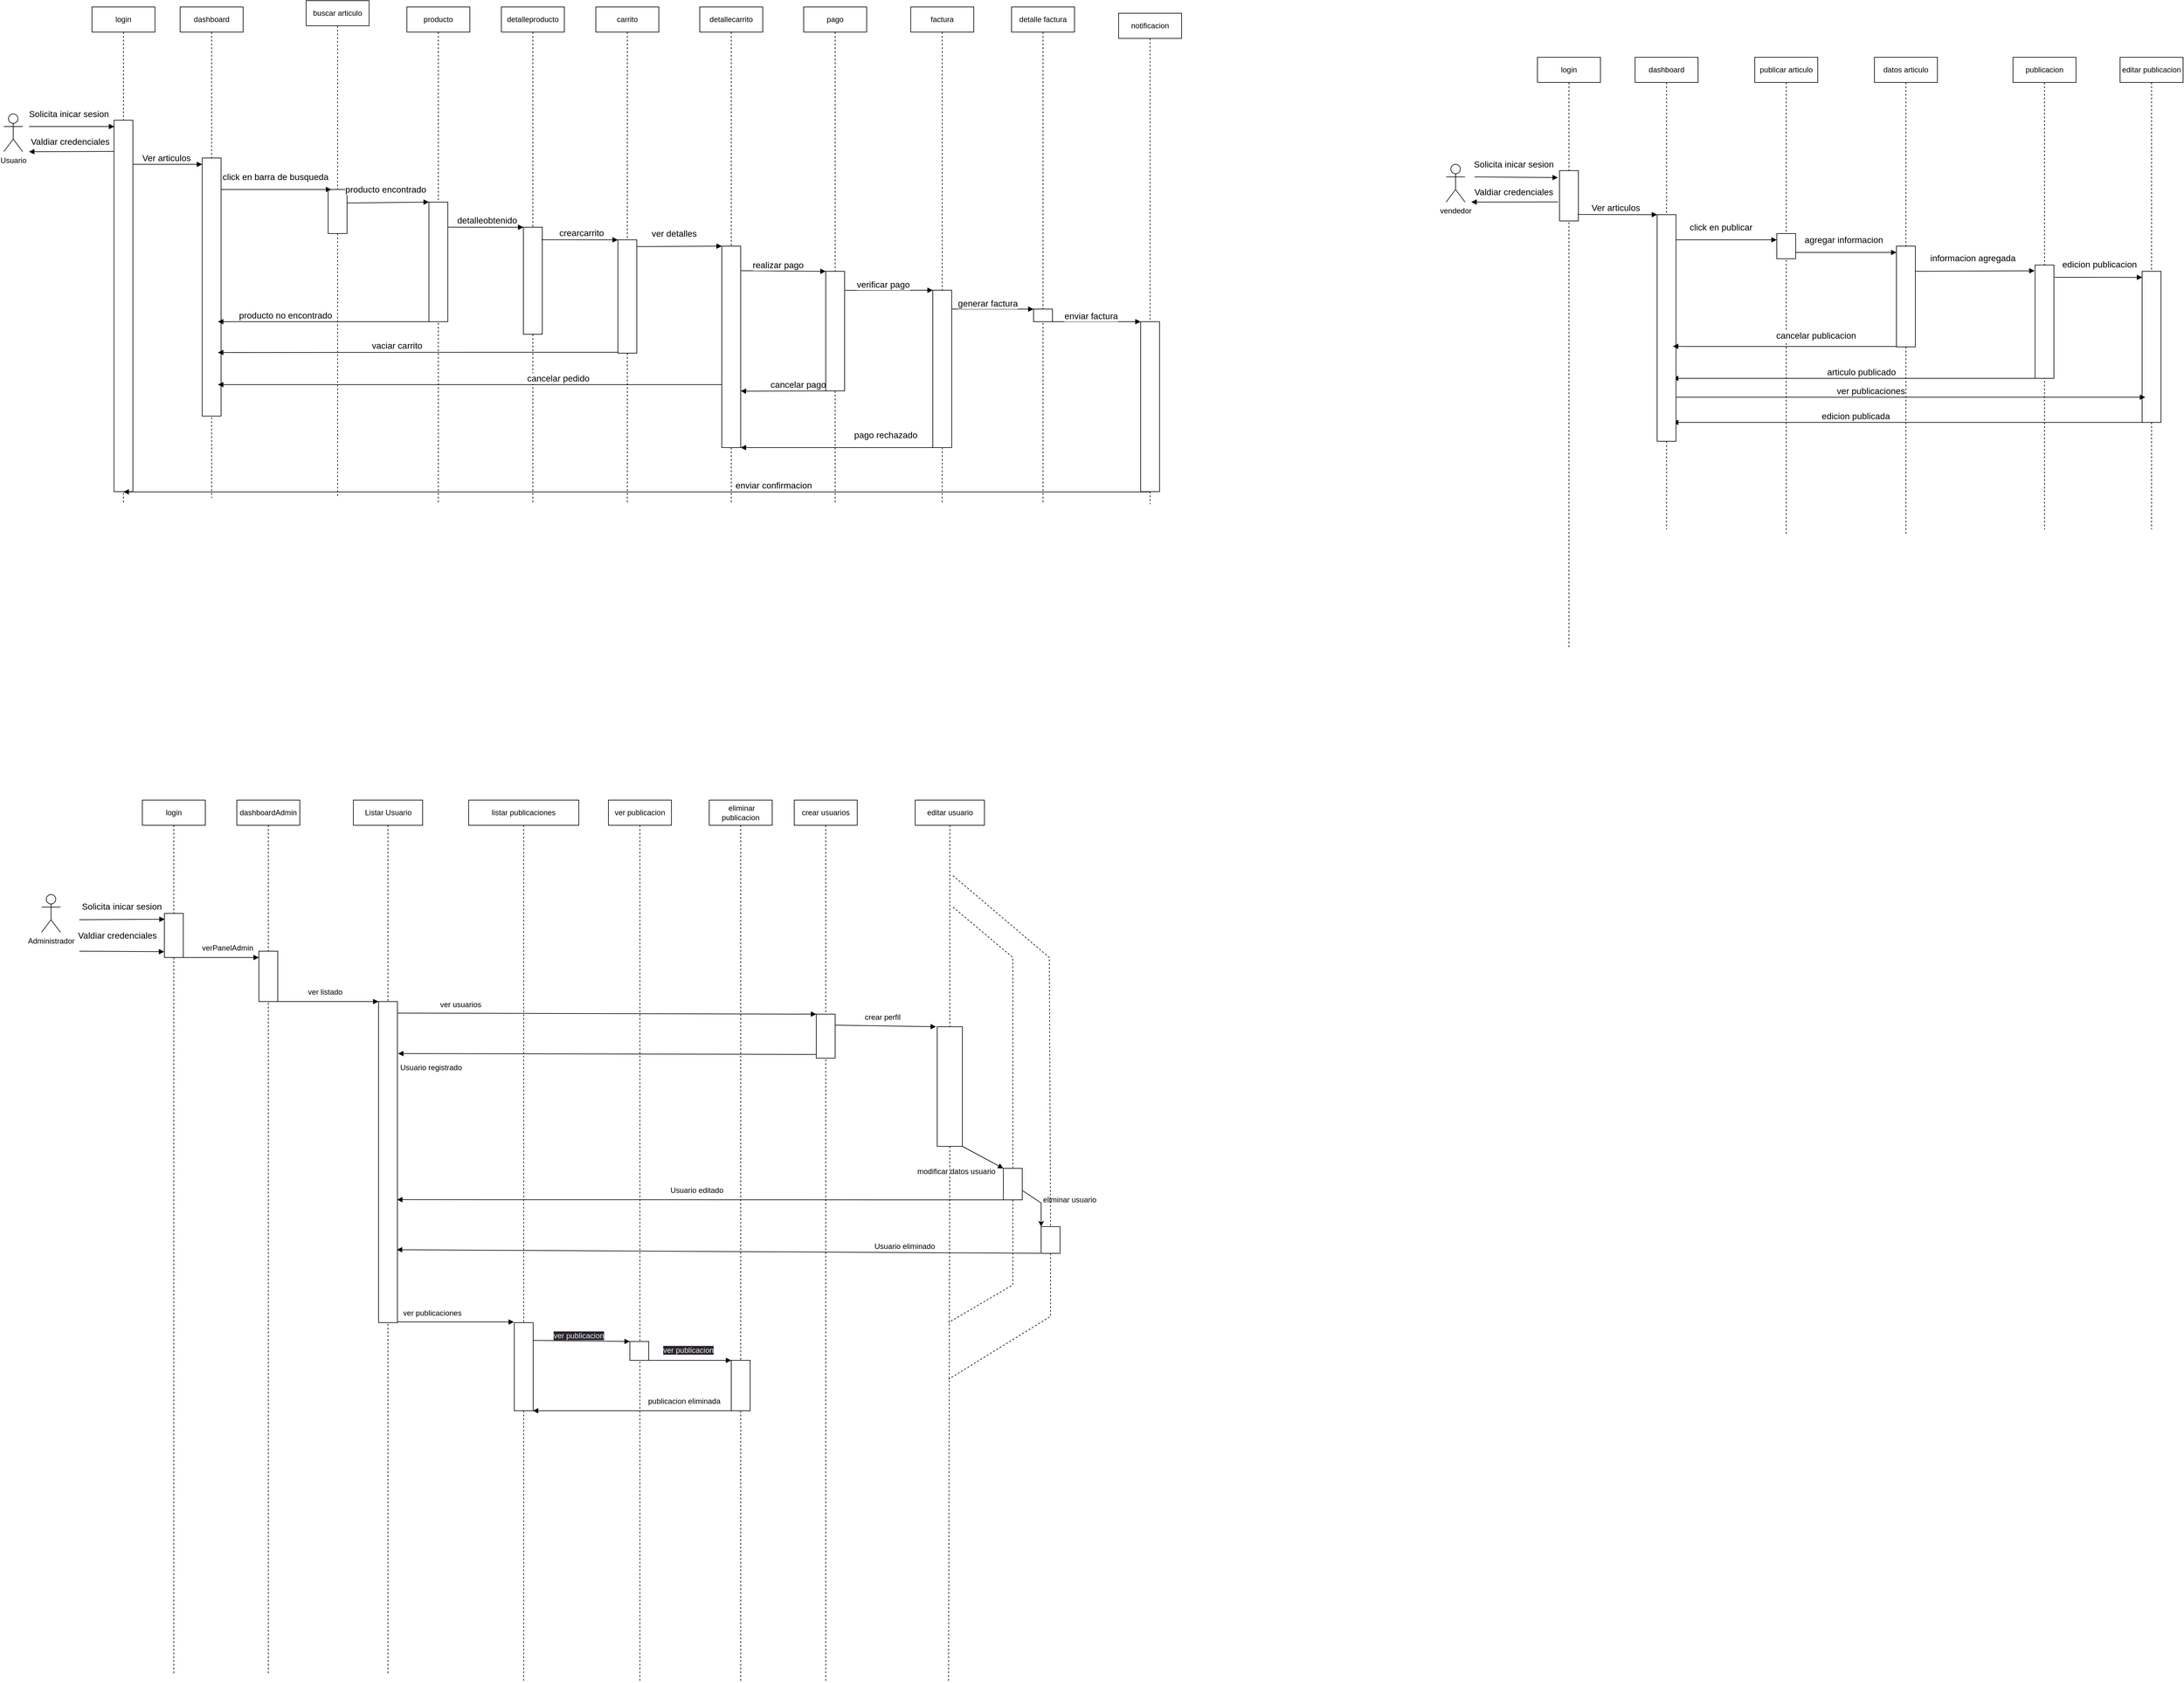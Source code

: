 <mxfile>
    <diagram id="RXED7vyYwr8_3wRy-fxr" name="Página-1">
        <mxGraphModel dx="320" dy="221" grid="1" gridSize="10" guides="1" tooltips="1" connect="1" arrows="1" fold="1" page="1" pageScale="1" pageWidth="850" pageHeight="1100" math="0" shadow="0">
            <root>
                <mxCell id="0"/>
                <mxCell id="1" parent="0"/>
                <mxCell id="2" value="Usuario" style="shape=umlActor;verticalLabelPosition=bottom;verticalAlign=top;html=1;" parent="1" vertex="1">
                    <mxGeometry x="120" y="300" width="30" height="60" as="geometry"/>
                </mxCell>
                <mxCell id="4" value="&lt;br&gt;" style="html=1;verticalAlign=top;endArrow=block;horizontal=0;entryX=0.013;entryY=0.017;entryDx=0;entryDy=0;entryPerimeter=0;" parent="1" edge="1" target="3">
                    <mxGeometry width="80" relative="1" as="geometry">
                        <mxPoint x="160" y="320" as="sourcePoint"/>
                        <mxPoint x="290" y="320" as="targetPoint"/>
                    </mxGeometry>
                </mxCell>
                <mxCell id="5" value="Solicita inicar sesion&lt;br&gt;" style="edgeLabel;html=1;align=center;verticalAlign=bottom;resizable=0;points=[];horizontal=1;fontSize=14;" parent="4" vertex="1" connectable="0">
                    <mxGeometry x="-0.185" y="4" relative="1" as="geometry">
                        <mxPoint x="8" y="-6" as="offset"/>
                    </mxGeometry>
                </mxCell>
                <mxCell id="17" value="login" style="shape=umlLifeline;perimeter=lifelinePerimeter;whiteSpace=wrap;html=1;container=1;collapsible=0;recursiveResize=0;outlineConnect=0;" parent="1" vertex="1">
                    <mxGeometry x="260" y="130" width="100" height="790" as="geometry"/>
                </mxCell>
                <mxCell id="3" value="" style="rounded=0;whiteSpace=wrap;html=1;" parent="17" vertex="1">
                    <mxGeometry x="35" y="180" width="30" height="590" as="geometry"/>
                </mxCell>
                <mxCell id="18" value="&lt;br&gt;" style="html=1;verticalAlign=top;endArrow=block;horizontal=0;exitX=-0.017;exitY=0.084;exitDx=0;exitDy=0;exitPerimeter=0;" parent="1" edge="1" source="3">
                    <mxGeometry width="80" relative="1" as="geometry">
                        <mxPoint x="280" y="360" as="sourcePoint"/>
                        <mxPoint x="160" y="360" as="targetPoint"/>
                    </mxGeometry>
                </mxCell>
                <mxCell id="19" value="Valdiar credenciales" style="edgeLabel;html=1;align=center;verticalAlign=bottom;resizable=0;points=[];horizontal=1;fontSize=14;" parent="18" vertex="1" connectable="0">
                    <mxGeometry x="-0.185" y="4" relative="1" as="geometry">
                        <mxPoint x="-15" y="-9" as="offset"/>
                    </mxGeometry>
                </mxCell>
                <mxCell id="20" value="dashboard" style="shape=umlLifeline;perimeter=lifelinePerimeter;whiteSpace=wrap;html=1;container=1;collapsible=0;recursiveResize=0;outlineConnect=0;" parent="1" vertex="1">
                    <mxGeometry x="400" y="130" width="100" height="780" as="geometry"/>
                </mxCell>
                <mxCell id="21" value="" style="rounded=0;whiteSpace=wrap;html=1;" parent="20" vertex="1">
                    <mxGeometry x="35" y="240" width="30" height="410" as="geometry"/>
                </mxCell>
                <mxCell id="22" value="&lt;br&gt;" style="html=1;verticalAlign=top;endArrow=block;horizontal=0;" parent="20" edge="1">
                    <mxGeometry width="80" relative="1" as="geometry">
                        <mxPoint x="-75" y="250" as="sourcePoint"/>
                        <mxPoint x="35" y="250" as="targetPoint"/>
                    </mxGeometry>
                </mxCell>
                <mxCell id="23" value="Ver articulos" style="edgeLabel;html=1;align=center;verticalAlign=bottom;resizable=0;points=[];horizontal=1;fontSize=14;" parent="22" vertex="1" connectable="0">
                    <mxGeometry x="-0.185" y="4" relative="1" as="geometry">
                        <mxPoint x="8" y="4" as="offset"/>
                    </mxGeometry>
                </mxCell>
                <mxCell id="24" value="buscar articulo" style="shape=umlLifeline;perimeter=lifelinePerimeter;whiteSpace=wrap;html=1;container=1;collapsible=0;recursiveResize=0;outlineConnect=0;" parent="1" vertex="1">
                    <mxGeometry x="600" y="120" width="100" height="790" as="geometry"/>
                </mxCell>
                <mxCell id="25" value="" style="rounded=0;whiteSpace=wrap;html=1;" parent="24" vertex="1">
                    <mxGeometry x="35" y="300" width="30" height="70" as="geometry"/>
                </mxCell>
                <mxCell id="32" value="&lt;br&gt;" style="html=1;verticalAlign=top;endArrow=block;horizontal=0;" parent="24" edge="1">
                    <mxGeometry x="-0.207" y="20" width="80" relative="1" as="geometry">
                        <mxPoint x="195" y="510" as="sourcePoint"/>
                        <mxPoint x="-140" y="510" as="targetPoint"/>
                        <Array as="points">
                            <mxPoint x="65" y="510"/>
                        </Array>
                        <mxPoint as="offset"/>
                    </mxGeometry>
                </mxCell>
                <mxCell id="33" value="producto no encontrado" style="edgeLabel;html=1;align=center;verticalAlign=bottom;resizable=0;points=[];horizontal=1;fontSize=14;" parent="32" vertex="1" connectable="0">
                    <mxGeometry x="-0.185" y="4" relative="1" as="geometry">
                        <mxPoint x="-92" y="-4" as="offset"/>
                    </mxGeometry>
                </mxCell>
                <mxCell id="26" value="&lt;br&gt;" style="html=1;verticalAlign=top;endArrow=block;horizontal=0;" parent="1" edge="1">
                    <mxGeometry width="80" relative="1" as="geometry">
                        <mxPoint x="465" y="420" as="sourcePoint"/>
                        <mxPoint x="640" y="420" as="targetPoint"/>
                    </mxGeometry>
                </mxCell>
                <mxCell id="27" value="click en barra de busqueda" style="edgeLabel;html=1;align=center;verticalAlign=bottom;resizable=0;points=[];horizontal=1;fontSize=14;" parent="26" vertex="1" connectable="0">
                    <mxGeometry x="-0.185" y="4" relative="1" as="geometry">
                        <mxPoint x="14" y="-6" as="offset"/>
                    </mxGeometry>
                </mxCell>
                <mxCell id="28" value="producto" style="shape=umlLifeline;perimeter=lifelinePerimeter;whiteSpace=wrap;html=1;container=1;collapsible=0;recursiveResize=0;outlineConnect=0;" parent="1" vertex="1">
                    <mxGeometry x="760" y="130" width="100" height="790" as="geometry"/>
                </mxCell>
                <mxCell id="29" value="" style="rounded=0;whiteSpace=wrap;html=1;" parent="28" vertex="1">
                    <mxGeometry x="35" y="310" width="30" height="190" as="geometry"/>
                </mxCell>
                <mxCell id="30" value="&lt;br&gt;" style="html=1;verticalAlign=top;endArrow=block;horizontal=0;exitX=1.006;exitY=0.308;exitDx=0;exitDy=0;exitPerimeter=0;" parent="1" edge="1" source="25">
                    <mxGeometry width="80" relative="1" as="geometry">
                        <mxPoint x="670" y="440" as="sourcePoint"/>
                        <mxPoint x="795.0" y="440" as="targetPoint"/>
                    </mxGeometry>
                </mxCell>
                <mxCell id="31" value="producto encontrado" style="edgeLabel;html=1;align=center;verticalAlign=bottom;resizable=0;points=[];horizontal=1;fontSize=14;" parent="30" vertex="1" connectable="0">
                    <mxGeometry x="-0.185" y="4" relative="1" as="geometry">
                        <mxPoint x="8" y="-6" as="offset"/>
                    </mxGeometry>
                </mxCell>
                <mxCell id="35" value="detalleproducto" style="shape=umlLifeline;perimeter=lifelinePerimeter;whiteSpace=wrap;html=1;container=1;collapsible=0;recursiveResize=0;outlineConnect=0;" parent="1" vertex="1">
                    <mxGeometry x="910" y="130" width="100" height="790" as="geometry"/>
                </mxCell>
                <mxCell id="36" value="" style="rounded=0;whiteSpace=wrap;html=1;" parent="35" vertex="1">
                    <mxGeometry x="35" y="350" width="30" height="170" as="geometry"/>
                </mxCell>
                <mxCell id="74" value="&lt;br&gt;" style="html=1;verticalAlign=top;endArrow=block;horizontal=0;" parent="35" edge="1">
                    <mxGeometry x="-0.207" y="20" width="80" relative="1" as="geometry">
                        <mxPoint x="185" y="548.57" as="sourcePoint"/>
                        <mxPoint x="-450" y="549" as="targetPoint"/>
                        <Array as="points">
                            <mxPoint x="55" y="548.57"/>
                        </Array>
                        <mxPoint as="offset"/>
                    </mxGeometry>
                </mxCell>
                <mxCell id="75" value="vaciar carrito" style="edgeLabel;html=1;align=center;verticalAlign=bottom;resizable=0;points=[];horizontal=1;fontSize=14;" parent="74" vertex="1" connectable="0">
                    <mxGeometry x="-0.185" y="4" relative="1" as="geometry">
                        <mxPoint x="-92" y="-4" as="offset"/>
                    </mxGeometry>
                </mxCell>
                <mxCell id="37" value="&lt;br&gt;" style="html=1;verticalAlign=top;endArrow=block;horizontal=0;exitX=0.997;exitY=0.21;exitDx=0;exitDy=0;exitPerimeter=0;" parent="1" edge="1" source="29">
                    <mxGeometry width="80" relative="1" as="geometry">
                        <mxPoint x="830" y="480" as="sourcePoint"/>
                        <mxPoint x="945.0" y="480" as="targetPoint"/>
                    </mxGeometry>
                </mxCell>
                <mxCell id="38" value="detalleobtenido" style="edgeLabel;html=1;align=center;verticalAlign=bottom;resizable=0;points=[];horizontal=1;fontSize=14;" parent="37" vertex="1" connectable="0">
                    <mxGeometry x="-0.185" y="4" relative="1" as="geometry">
                        <mxPoint x="13" y="4" as="offset"/>
                    </mxGeometry>
                </mxCell>
                <mxCell id="39" value="carrito" style="shape=umlLifeline;perimeter=lifelinePerimeter;whiteSpace=wrap;html=1;container=1;collapsible=0;recursiveResize=0;outlineConnect=0;" parent="1" vertex="1">
                    <mxGeometry x="1060" y="130" width="100" height="790" as="geometry"/>
                </mxCell>
                <mxCell id="40" value="" style="rounded=0;whiteSpace=wrap;html=1;" parent="39" vertex="1">
                    <mxGeometry x="35" y="370" width="30" height="180" as="geometry"/>
                </mxCell>
                <mxCell id="41" value="&lt;br&gt;" style="html=1;verticalAlign=top;endArrow=block;horizontal=0;exitX=0.966;exitY=0.117;exitDx=0;exitDy=0;exitPerimeter=0;" parent="1" edge="1" source="36">
                    <mxGeometry width="80" relative="1" as="geometry">
                        <mxPoint x="980" y="500" as="sourcePoint"/>
                        <mxPoint x="1095.0" y="500" as="targetPoint"/>
                    </mxGeometry>
                </mxCell>
                <mxCell id="42" value="crearcarrito" style="edgeLabel;html=1;align=center;verticalAlign=bottom;resizable=0;points=[];horizontal=1;fontSize=14;" parent="41" vertex="1" connectable="0">
                    <mxGeometry x="-0.185" y="4" relative="1" as="geometry">
                        <mxPoint x="13" y="4" as="offset"/>
                    </mxGeometry>
                </mxCell>
                <mxCell id="43" value="detallecarrito" style="shape=umlLifeline;perimeter=lifelinePerimeter;whiteSpace=wrap;html=1;container=1;collapsible=0;recursiveResize=0;outlineConnect=0;" parent="1" vertex="1">
                    <mxGeometry x="1225" y="130" width="100" height="790" as="geometry"/>
                </mxCell>
                <mxCell id="44" value="" style="rounded=0;whiteSpace=wrap;html=1;" parent="43" vertex="1">
                    <mxGeometry x="35" y="380" width="30" height="320" as="geometry"/>
                </mxCell>
                <mxCell id="76" value="&lt;br&gt;" style="html=1;verticalAlign=top;endArrow=block;horizontal=0;exitX=-0.163;exitY=0.957;exitDx=0;exitDy=0;exitPerimeter=0;" parent="43" edge="1">
                    <mxGeometry x="-0.207" y="20" width="80" relative="1" as="geometry">
                        <mxPoint x="210.79" y="610" as="sourcePoint"/>
                        <mxPoint x="65" y="610" as="targetPoint"/>
                        <Array as="points">
                            <mxPoint x="101.72" y="610.32"/>
                            <mxPoint x="71.72" y="610.32"/>
                        </Array>
                        <mxPoint as="offset"/>
                    </mxGeometry>
                </mxCell>
                <mxCell id="77" value="cancelar pago" style="edgeLabel;html=1;align=center;verticalAlign=bottom;resizable=0;points=[];horizontal=1;fontSize=14;" parent="76" vertex="1" connectable="0">
                    <mxGeometry x="-0.185" y="4" relative="1" as="geometry">
                        <mxPoint x="4" y="-4" as="offset"/>
                    </mxGeometry>
                </mxCell>
                <mxCell id="45" value="&lt;br&gt;" style="html=1;verticalAlign=top;endArrow=block;horizontal=0;exitX=1.005;exitY=0.06;exitDx=0;exitDy=0;exitPerimeter=0;entryX=0;entryY=0;entryDx=0;entryDy=0;" parent="1" edge="1" target="44" source="40">
                    <mxGeometry width="80" relative="1" as="geometry">
                        <mxPoint x="1130" y="510" as="sourcePoint"/>
                        <mxPoint x="1250" y="510" as="targetPoint"/>
                    </mxGeometry>
                </mxCell>
                <mxCell id="46" value="ver detalles" style="edgeLabel;html=1;align=center;verticalAlign=bottom;resizable=0;points=[];horizontal=1;fontSize=14;" parent="45" vertex="1" connectable="0">
                    <mxGeometry x="-0.185" y="4" relative="1" as="geometry">
                        <mxPoint x="4" y="-6" as="offset"/>
                    </mxGeometry>
                </mxCell>
                <mxCell id="48" value="&lt;br&gt;" style="html=1;verticalAlign=top;endArrow=block;horizontal=0;" parent="1" edge="1">
                    <mxGeometry x="-0.207" y="20" width="80" relative="1" as="geometry">
                        <mxPoint x="1260" y="730" as="sourcePoint"/>
                        <mxPoint x="460" y="730" as="targetPoint"/>
                        <Array as="points">
                            <mxPoint x="1146.04" y="730"/>
                            <mxPoint x="1116.04" y="730"/>
                        </Array>
                        <mxPoint as="offset"/>
                    </mxGeometry>
                </mxCell>
                <mxCell id="49" value="cancelar pedido" style="edgeLabel;html=1;align=center;verticalAlign=bottom;resizable=0;points=[];horizontal=1;fontSize=14;" parent="48" vertex="1" connectable="0">
                    <mxGeometry x="-0.185" y="4" relative="1" as="geometry">
                        <mxPoint x="66" y="-4" as="offset"/>
                    </mxGeometry>
                </mxCell>
                <mxCell id="50" value="pago" style="shape=umlLifeline;perimeter=lifelinePerimeter;whiteSpace=wrap;html=1;container=1;collapsible=0;recursiveResize=0;outlineConnect=0;" parent="1" vertex="1">
                    <mxGeometry x="1390" y="130" width="100" height="790" as="geometry"/>
                </mxCell>
                <mxCell id="51" value="" style="rounded=0;whiteSpace=wrap;html=1;" parent="50" vertex="1">
                    <mxGeometry x="35" y="420" width="30" height="190" as="geometry"/>
                </mxCell>
                <mxCell id="52" value="&lt;br&gt;" style="html=1;verticalAlign=top;endArrow=block;horizontal=0;entryX=0;entryY=0;entryDx=0;entryDy=0;" parent="1" edge="1" target="51">
                    <mxGeometry width="80" relative="1" as="geometry">
                        <mxPoint x="1290.0" y="549" as="sourcePoint"/>
                        <mxPoint x="1420" y="549" as="targetPoint"/>
                    </mxGeometry>
                </mxCell>
                <mxCell id="53" value="realizar pago" style="edgeLabel;html=1;align=center;verticalAlign=bottom;resizable=0;points=[];horizontal=1;fontSize=14;" parent="52" vertex="1" connectable="0">
                    <mxGeometry x="-0.185" y="4" relative="1" as="geometry">
                        <mxPoint x="4" y="5" as="offset"/>
                    </mxGeometry>
                </mxCell>
                <mxCell id="54" value="factura" style="shape=umlLifeline;perimeter=lifelinePerimeter;whiteSpace=wrap;html=1;container=1;collapsible=0;recursiveResize=0;outlineConnect=0;" parent="1" vertex="1">
                    <mxGeometry x="1560" y="130" width="100" height="790" as="geometry"/>
                </mxCell>
                <mxCell id="55" value="" style="rounded=0;whiteSpace=wrap;html=1;" parent="54" vertex="1">
                    <mxGeometry x="35" y="450" width="30" height="250" as="geometry"/>
                </mxCell>
                <mxCell id="56" value="" style="html=1;verticalAlign=top;endArrow=block;horizontal=0;exitX=1.006;exitY=0.159;exitDx=0;exitDy=0;exitPerimeter=0;entryX=0;entryY=0;entryDx=0;entryDy=0;" parent="1" edge="1" target="55" source="51">
                    <mxGeometry width="80" relative="1" as="geometry">
                        <mxPoint x="1460" y="580" as="sourcePoint"/>
                        <mxPoint x="1590" y="580" as="targetPoint"/>
                    </mxGeometry>
                </mxCell>
                <mxCell id="57" value="verificar pago" style="edgeLabel;html=1;align=center;verticalAlign=bottom;resizable=0;points=[];horizontal=1;fontSize=14;" parent="56" vertex="1" connectable="0">
                    <mxGeometry x="-0.185" y="4" relative="1" as="geometry">
                        <mxPoint x="4" y="5" as="offset"/>
                    </mxGeometry>
                </mxCell>
                <mxCell id="58" value="&lt;br&gt;" style="html=1;verticalAlign=top;endArrow=block;horizontal=0;exitX=0;exitY=1;exitDx=0;exitDy=0;" parent="1" source="55" edge="1">
                    <mxGeometry x="-0.111" width="80" relative="1" as="geometry">
                        <mxPoint x="1590" y="830" as="sourcePoint"/>
                        <mxPoint x="1290" y="830" as="targetPoint"/>
                        <Array as="points">
                            <mxPoint x="1550" y="830"/>
                        </Array>
                        <mxPoint as="offset"/>
                    </mxGeometry>
                </mxCell>
                <mxCell id="59" value="pago rechazado" style="edgeLabel;html=1;align=center;verticalAlign=bottom;resizable=0;points=[];horizontal=1;fontSize=14;" parent="58" vertex="1" connectable="0">
                    <mxGeometry x="-0.185" y="4" relative="1" as="geometry">
                        <mxPoint x="49" y="-14" as="offset"/>
                    </mxGeometry>
                </mxCell>
                <mxCell id="60" value="detalle factura" style="shape=umlLifeline;perimeter=lifelinePerimeter;whiteSpace=wrap;html=1;container=1;collapsible=0;recursiveResize=0;outlineConnect=0;" parent="1" vertex="1">
                    <mxGeometry x="1720" y="130" width="100" height="790" as="geometry"/>
                </mxCell>
                <mxCell id="61" value="" style="rounded=0;whiteSpace=wrap;html=1;" parent="60" vertex="1">
                    <mxGeometry x="35" y="480" width="30" height="20" as="geometry"/>
                </mxCell>
                <mxCell id="62" value="&lt;br&gt;" style="html=1;verticalAlign=top;endArrow=block;horizontal=0;" parent="1" edge="1">
                    <mxGeometry width="80" relative="1" as="geometry">
                        <mxPoint x="1625" y="610" as="sourcePoint"/>
                        <mxPoint x="1755" y="610" as="targetPoint"/>
                    </mxGeometry>
                </mxCell>
                <mxCell id="63" value="generar factura" style="edgeLabel;html=1;align=center;verticalAlign=bottom;resizable=0;points=[];horizontal=1;fontSize=14;" parent="62" vertex="1" connectable="0">
                    <mxGeometry x="-0.185" y="4" relative="1" as="geometry">
                        <mxPoint x="4" y="5" as="offset"/>
                    </mxGeometry>
                </mxCell>
                <mxCell id="68" value="notificacion" style="shape=umlLifeline;perimeter=lifelinePerimeter;whiteSpace=wrap;html=1;container=1;collapsible=0;recursiveResize=0;outlineConnect=0;" parent="1" vertex="1">
                    <mxGeometry x="1890" y="140" width="100" height="780" as="geometry"/>
                </mxCell>
                <mxCell id="69" value="" style="rounded=0;whiteSpace=wrap;html=1;" parent="68" vertex="1">
                    <mxGeometry x="35" y="490" width="30" height="270" as="geometry"/>
                </mxCell>
                <mxCell id="70" value="&lt;br&gt;" style="html=1;verticalAlign=top;endArrow=block;horizontal=0;exitX=1;exitY=1;exitDx=0;exitDy=0;entryX=0;entryY=0;entryDx=0;entryDy=0;" parent="1" edge="1" target="69" source="61">
                    <mxGeometry width="80" relative="1" as="geometry">
                        <mxPoint x="1790" y="630" as="sourcePoint"/>
                        <mxPoint x="1920" y="630" as="targetPoint"/>
                    </mxGeometry>
                </mxCell>
                <mxCell id="71" value="enviar factura" style="edgeLabel;html=1;align=center;verticalAlign=bottom;resizable=0;points=[];horizontal=1;fontSize=14;" parent="70" vertex="1" connectable="0">
                    <mxGeometry x="-0.185" y="4" relative="1" as="geometry">
                        <mxPoint x="4" y="5" as="offset"/>
                    </mxGeometry>
                </mxCell>
                <mxCell id="72" value="&lt;br&gt;" style="html=1;verticalAlign=top;endArrow=block;horizontal=0;" parent="1" source="68" target="17" edge="1">
                    <mxGeometry x="-0.207" y="20" width="80" relative="1" as="geometry">
                        <mxPoint x="1907.11" y="900.0" as="sourcePoint"/>
                        <mxPoint x="1100.0" y="900.32" as="targetPoint"/>
                        <Array as="points">
                            <mxPoint x="1798.04" y="900.32"/>
                            <mxPoint x="1768.04" y="900.32"/>
                        </Array>
                        <mxPoint as="offset"/>
                    </mxGeometry>
                </mxCell>
                <mxCell id="73" value="enviar confirmacion" style="edgeLabel;html=1;align=center;verticalAlign=bottom;resizable=0;points=[];horizontal=1;fontSize=14;" parent="72" vertex="1" connectable="0">
                    <mxGeometry x="-0.185" y="4" relative="1" as="geometry">
                        <mxPoint x="66" y="-4" as="offset"/>
                    </mxGeometry>
                </mxCell>
                <mxCell id="165" value="&lt;br&gt;" style="html=1;verticalAlign=top;endArrow=block;horizontal=0;entryX=-0.083;entryY=0.139;entryDx=0;entryDy=0;entryPerimeter=0;" parent="1" target="168" edge="1">
                    <mxGeometry width="80" relative="1" as="geometry">
                        <mxPoint x="2455" y="400.0" as="sourcePoint"/>
                        <mxPoint x="2585" y="400.0" as="targetPoint"/>
                    </mxGeometry>
                </mxCell>
                <mxCell id="166" value="Solicita inicar sesion&lt;br&gt;" style="edgeLabel;html=1;align=center;verticalAlign=bottom;resizable=0;points=[];horizontal=1;fontSize=14;" parent="165" vertex="1" connectable="0">
                    <mxGeometry x="-0.185" y="4" relative="1" as="geometry">
                        <mxPoint x="8" y="-6" as="offset"/>
                    </mxGeometry>
                </mxCell>
                <mxCell id="167" value="login" style="shape=umlLifeline;perimeter=lifelinePerimeter;whiteSpace=wrap;html=1;container=1;collapsible=0;recursiveResize=0;outlineConnect=0;" parent="1" vertex="1">
                    <mxGeometry x="2555" y="210" width="100" height="940" as="geometry"/>
                </mxCell>
                <mxCell id="168" value="" style="rounded=0;whiteSpace=wrap;html=1;" parent="167" vertex="1">
                    <mxGeometry x="35" y="180" width="30" height="80" as="geometry"/>
                </mxCell>
                <mxCell id="169" value="&lt;br&gt;" style="html=1;verticalAlign=top;endArrow=block;horizontal=0;exitX=-0.072;exitY=0.622;exitDx=0;exitDy=0;exitPerimeter=0;" parent="1" source="168" edge="1">
                    <mxGeometry width="80" relative="1" as="geometry">
                        <mxPoint x="2575" y="440.0" as="sourcePoint"/>
                        <mxPoint x="2450" y="440" as="targetPoint"/>
                    </mxGeometry>
                </mxCell>
                <mxCell id="170" value="Valdiar credenciales" style="edgeLabel;html=1;align=center;verticalAlign=bottom;resizable=0;points=[];horizontal=1;fontSize=14;" parent="169" vertex="1" connectable="0">
                    <mxGeometry x="-0.185" y="4" relative="1" as="geometry">
                        <mxPoint x="-15" y="-9" as="offset"/>
                    </mxGeometry>
                </mxCell>
                <mxCell id="171" value="dashboard" style="shape=umlLifeline;perimeter=lifelinePerimeter;whiteSpace=wrap;html=1;container=0;collapsible=0;recursiveResize=0;outlineConnect=0;" parent="1" vertex="1">
                    <mxGeometry x="2710" y="210" width="100" height="750" as="geometry"/>
                </mxCell>
                <mxCell id="179" value="&lt;br&gt;" style="html=1;verticalAlign=top;endArrow=block;horizontal=0;" parent="1" edge="1">
                    <mxGeometry width="80" relative="1" as="geometry">
                        <mxPoint x="2760" y="500.0" as="sourcePoint"/>
                        <mxPoint x="2935" y="500.0" as="targetPoint"/>
                    </mxGeometry>
                </mxCell>
                <mxCell id="180" value="click en publicar" style="edgeLabel;html=1;align=center;verticalAlign=bottom;resizable=0;points=[];horizontal=1;fontSize=14;" parent="179" vertex="1" connectable="0">
                    <mxGeometry x="-0.185" y="4" relative="1" as="geometry">
                        <mxPoint x="14" y="-6" as="offset"/>
                    </mxGeometry>
                </mxCell>
                <mxCell id="222" value="vendedor" style="shape=umlActor;verticalLabelPosition=bottom;verticalAlign=top;html=1;" parent="1" vertex="1">
                    <mxGeometry x="2410" y="380" width="30" height="60" as="geometry"/>
                </mxCell>
                <mxCell id="288" value="datos articulo" style="shape=umlLifeline;perimeter=lifelinePerimeter;whiteSpace=wrap;html=1;container=1;collapsible=0;recursiveResize=0;outlineConnect=0;" parent="1" vertex="1">
                    <mxGeometry x="3090" y="210" width="100" height="760" as="geometry"/>
                </mxCell>
                <mxCell id="289" value="" style="rounded=0;whiteSpace=wrap;html=1;" parent="288" vertex="1">
                    <mxGeometry x="35" y="300" width="30" height="160" as="geometry"/>
                </mxCell>
                <mxCell id="298" value="&lt;br&gt;" style="html=1;verticalAlign=top;endArrow=block;horizontal=0;" parent="288" edge="1">
                    <mxGeometry width="80" relative="1" as="geometry">
                        <mxPoint x="-5" y="510" as="sourcePoint"/>
                        <mxPoint x="-320" y="510" as="targetPoint"/>
                        <Array as="points">
                            <mxPoint x="270" y="510"/>
                            <mxPoint x="-70" y="510"/>
                        </Array>
                    </mxGeometry>
                </mxCell>
                <mxCell id="299" value="articulo publicado" style="edgeLabel;html=1;align=center;verticalAlign=bottom;resizable=0;points=[];horizontal=1;fontSize=14;" parent="298" vertex="1" connectable="0">
                    <mxGeometry x="-0.185" y="4" relative="1" as="geometry">
                        <mxPoint x="-214" y="-4" as="offset"/>
                    </mxGeometry>
                </mxCell>
                <mxCell id="290" value="&lt;br&gt;" style="html=1;verticalAlign=top;endArrow=block;horizontal=0;" parent="1" edge="1">
                    <mxGeometry width="80" relative="1" as="geometry">
                        <mxPoint x="2960" y="520" as="sourcePoint"/>
                        <mxPoint x="3125" y="520.0" as="targetPoint"/>
                    </mxGeometry>
                </mxCell>
                <mxCell id="291" value="agregar informacion" style="edgeLabel;html=1;align=center;verticalAlign=bottom;resizable=0;points=[];horizontal=1;fontSize=14;" parent="290" vertex="1" connectable="0">
                    <mxGeometry x="-0.185" y="4" relative="1" as="geometry">
                        <mxPoint x="14" y="-6" as="offset"/>
                    </mxGeometry>
                </mxCell>
                <mxCell id="292" value="publicacion" style="shape=umlLifeline;perimeter=lifelinePerimeter;whiteSpace=wrap;html=1;container=1;collapsible=0;recursiveResize=0;outlineConnect=0;" parent="1" vertex="1">
                    <mxGeometry x="3310" y="210" width="100" height="750" as="geometry"/>
                </mxCell>
                <mxCell id="293" value="" style="rounded=0;whiteSpace=wrap;html=1;" parent="292" vertex="1">
                    <mxGeometry x="35" y="330" width="30" height="180" as="geometry"/>
                </mxCell>
                <mxCell id="311" value="&lt;br&gt;" style="html=1;verticalAlign=top;endArrow=block;horizontal=0;" parent="292" edge="1">
                    <mxGeometry width="80" relative="1" as="geometry">
                        <mxPoint x="110" y="580" as="sourcePoint"/>
                        <mxPoint x="-540" y="580" as="targetPoint"/>
                        <Array as="points">
                            <mxPoint x="210" y="580"/>
                            <mxPoint x="45" y="580"/>
                        </Array>
                    </mxGeometry>
                </mxCell>
                <mxCell id="312" value="edicion publicada" style="edgeLabel;html=1;align=center;verticalAlign=bottom;resizable=0;points=[];horizontal=1;fontSize=14;" parent="311" vertex="1" connectable="0">
                    <mxGeometry x="-0.185" y="4" relative="1" as="geometry">
                        <mxPoint x="-214" y="-4" as="offset"/>
                    </mxGeometry>
                </mxCell>
                <mxCell id="294" value="&lt;br&gt;" style="html=1;verticalAlign=top;endArrow=block;horizontal=0;exitX=1;exitY=0.25;exitDx=0;exitDy=0;entryX=-0.024;entryY=0.051;entryDx=0;entryDy=0;entryPerimeter=0;" parent="1" edge="1" target="293" source="289">
                    <mxGeometry width="80" relative="1" as="geometry">
                        <mxPoint x="3165" y="549" as="sourcePoint"/>
                        <mxPoint x="3340" y="549" as="targetPoint"/>
                    </mxGeometry>
                </mxCell>
                <mxCell id="295" value="informacion agregada" style="edgeLabel;html=1;align=center;verticalAlign=bottom;resizable=0;points=[];horizontal=1;fontSize=14;" parent="294" vertex="1" connectable="0">
                    <mxGeometry x="-0.185" y="4" relative="1" as="geometry">
                        <mxPoint x="14" y="-6" as="offset"/>
                    </mxGeometry>
                </mxCell>
                <mxCell id="300" value="editar publicacion" style="shape=umlLifeline;perimeter=lifelinePerimeter;whiteSpace=wrap;html=1;container=1;collapsible=0;recursiveResize=0;outlineConnect=0;" parent="1" vertex="1">
                    <mxGeometry x="3480" y="210" width="100" height="750" as="geometry"/>
                </mxCell>
                <mxCell id="301" value="" style="rounded=0;whiteSpace=wrap;html=1;" parent="300" vertex="1">
                    <mxGeometry x="35" y="340" width="30" height="240" as="geometry"/>
                </mxCell>
                <mxCell id="305" value="&lt;br&gt;" style="html=1;verticalAlign=top;endArrow=block;horizontal=0;" parent="1" edge="1">
                    <mxGeometry width="80" relative="1" as="geometry">
                        <mxPoint x="2770" y="750" as="sourcePoint"/>
                        <mxPoint x="3520" y="750" as="targetPoint"/>
                    </mxGeometry>
                </mxCell>
                <mxCell id="306" value="ver publicaciones" style="edgeLabel;html=1;align=center;verticalAlign=bottom;resizable=0;points=[];horizontal=1;fontSize=14;" parent="305" vertex="1" connectable="0">
                    <mxGeometry x="-0.185" y="4" relative="1" as="geometry">
                        <mxPoint x="8" y="4" as="offset"/>
                    </mxGeometry>
                </mxCell>
                <mxCell id="313" value="Administrador" style="shape=umlActor;verticalLabelPosition=bottom;verticalAlign=top;html=1;" parent="1" vertex="1">
                    <mxGeometry x="180" y="1540" width="30" height="60" as="geometry"/>
                </mxCell>
                <mxCell id="314" value="login" style="shape=umlLifeline;perimeter=lifelinePerimeter;whiteSpace=wrap;html=1;container=0;collapsible=0;recursiveResize=0;outlineConnect=0;" parent="1" vertex="1">
                    <mxGeometry x="340" y="1390" width="100" height="1390" as="geometry"/>
                </mxCell>
                <mxCell id="316" value="Valdiar credenciales" style="edgeLabel;html=1;align=center;verticalAlign=bottom;resizable=0;points=[];horizontal=1;fontSize=14;" parent="1" connectable="0" vertex="1">
                    <mxGeometry x="300" y="1615" as="geometry"/>
                </mxCell>
                <mxCell id="317" value="&lt;br&gt;" style="html=1;verticalAlign=top;endArrow=block;horizontal=0;entryX=0.018;entryY=0.132;entryDx=0;entryDy=0;entryPerimeter=0;" parent="1" target="315" edge="1">
                    <mxGeometry width="80" relative="1" as="geometry">
                        <mxPoint x="240" y="1580" as="sourcePoint"/>
                        <mxPoint x="360" y="1580" as="targetPoint"/>
                    </mxGeometry>
                </mxCell>
                <mxCell id="318" value="Solicita inicar sesion&lt;br&gt;" style="edgeLabel;html=1;align=center;verticalAlign=bottom;resizable=0;points=[];horizontal=1;fontSize=14;" parent="317" connectable="0" vertex="1">
                    <mxGeometry x="-0.185" y="4" relative="1" as="geometry">
                        <mxPoint x="12" y="-6" as="offset"/>
                    </mxGeometry>
                </mxCell>
                <mxCell id="319" value="&lt;br&gt;" style="html=1;verticalAlign=top;endArrow=block;horizontal=0;entryX=-0.005;entryY=0.869;entryDx=0;entryDy=0;entryPerimeter=0;" parent="1" target="315" edge="1">
                    <mxGeometry width="80" relative="1" as="geometry">
                        <mxPoint x="240" y="1630" as="sourcePoint"/>
                        <mxPoint x="340" y="1630" as="targetPoint"/>
                    </mxGeometry>
                </mxCell>
                <mxCell id="320" value="dashboardAdmin" style="shape=umlLifeline;perimeter=lifelinePerimeter;whiteSpace=wrap;html=1;container=1;collapsible=0;recursiveResize=0;outlineConnect=0;" parent="1" vertex="1">
                    <mxGeometry x="490" y="1390" width="100" height="1390" as="geometry"/>
                </mxCell>
                <mxCell id="321" value="" style="rounded=0;whiteSpace=wrap;html=1;" parent="320" vertex="1">
                    <mxGeometry x="35" y="240" width="30" height="80" as="geometry"/>
                </mxCell>
                <mxCell id="322" value="&lt;br&gt;" style="html=1;verticalAlign=top;endArrow=block;horizontal=0;exitX=1;exitY=1;exitDx=0;exitDy=0;" parent="320" source="315" edge="1">
                    <mxGeometry width="80" relative="1" as="geometry">
                        <mxPoint x="-75" y="250" as="sourcePoint"/>
                        <mxPoint x="35" y="250" as="targetPoint"/>
                    </mxGeometry>
                </mxCell>
                <mxCell id="323" value="verPanelAdmin" style="text;html=1;align=center;verticalAlign=middle;resizable=0;points=[];autosize=1;strokeColor=none;fillColor=none;" parent="1" vertex="1">
                    <mxGeometry x="425" y="1610" width="100" height="30" as="geometry"/>
                </mxCell>
                <mxCell id="324" value="listar publicaciones" style="shape=umlLifeline;perimeter=lifelinePerimeter;whiteSpace=wrap;html=1;container=1;collapsible=0;recursiveResize=0;outlineConnect=0;" parent="1" vertex="1">
                    <mxGeometry x="858" y="1390" width="175" height="1400" as="geometry"/>
                </mxCell>
                <mxCell id="325" value="" style="rounded=0;whiteSpace=wrap;html=1;" parent="324" vertex="1">
                    <mxGeometry x="72.5" y="830" width="30" height="140" as="geometry"/>
                </mxCell>
                <mxCell id="328" value="crear usuarios" style="shape=umlLifeline;perimeter=lifelinePerimeter;whiteSpace=wrap;html=1;container=1;collapsible=0;recursiveResize=0;outlineConnect=0;" parent="1" vertex="1">
                    <mxGeometry x="1375" y="1390" width="100" height="1400" as="geometry"/>
                </mxCell>
                <mxCell id="329" value="" style="rounded=0;whiteSpace=wrap;html=1;" parent="328" vertex="1">
                    <mxGeometry x="35" y="340" width="30" height="70" as="geometry"/>
                </mxCell>
                <mxCell id="330" value="&lt;br&gt;" style="html=1;verticalAlign=top;endArrow=block;horizontal=0;exitX=1;exitY=1;exitDx=0;exitDy=0;" parent="1" source="321" edge="1">
                    <mxGeometry width="80" relative="1" as="geometry">
                        <mxPoint x="560" y="1710" as="sourcePoint"/>
                        <mxPoint x="715" y="1710" as="targetPoint"/>
                    </mxGeometry>
                </mxCell>
                <mxCell id="331" value="&lt;br&gt;" style="html=1;verticalAlign=top;endArrow=block;horizontal=0;exitX=-0.034;exitY=0.968;exitDx=0;exitDy=0;exitPerimeter=0;" parent="1" source="335" edge="1">
                    <mxGeometry width="80" relative="1" as="geometry">
                        <mxPoint x="780" y="1720" as="sourcePoint"/>
                        <mxPoint x="930" y="2219.0" as="targetPoint"/>
                    </mxGeometry>
                </mxCell>
                <mxCell id="278" style="edgeStyle=none;rounded=0;html=1;dashed=1;endArrow=none;endFill=0;exitX=0.5;exitY=0;exitDx=0;exitDy=0;" parent="1" edge="1">
                    <mxGeometry relative="1" as="geometry">
                        <mxPoint x="1660" y="1580" as="targetPoint"/>
                    </mxGeometry>
                </mxCell>
                <mxCell id="332" value="&amp;nbsp;eliminar publicacion" style="shape=umlLifeline;perimeter=lifelinePerimeter;whiteSpace=wrap;html=1;container=1;collapsible=0;recursiveResize=0;outlineConnect=0;" parent="1" vertex="1">
                    <mxGeometry x="1240" y="1390" width="100" height="1400" as="geometry"/>
                </mxCell>
                <mxCell id="333" value="" style="rounded=0;whiteSpace=wrap;html=1;" parent="332" vertex="1">
                    <mxGeometry x="35" y="890" width="30" height="80" as="geometry"/>
                </mxCell>
                <mxCell id="283" style="edgeStyle=none;rounded=1;html=1;entryX=0;entryY=0;entryDx=0;entryDy=0;endArrow=classic;endFill=1;" parent="1" edge="1">
                    <mxGeometry relative="1" as="geometry"/>
                </mxCell>
                <mxCell id="334" value="ver usuarios" style="text;html=1;align=center;verticalAlign=middle;resizable=0;points=[];autosize=1;strokeColor=none;fillColor=none;" parent="1" vertex="1">
                    <mxGeometry x="800" y="1700" width="90" height="30" as="geometry"/>
                </mxCell>
                <mxCell id="335" value="ver publicaciones" style="text;html=1;align=center;verticalAlign=middle;resizable=0;points=[];autosize=1;strokeColor=none;fillColor=none;" parent="1" vertex="1">
                    <mxGeometry x="740" y="2190" width="120" height="30" as="geometry"/>
                </mxCell>
                <mxCell id="336" value="&lt;br&gt;" style="html=1;verticalAlign=top;endArrow=block;horizontal=0;exitX=1.014;exitY=0.036;exitDx=0;exitDy=0;exitPerimeter=0;" parent="1" source="365" edge="1">
                    <mxGeometry width="80" relative="1" as="geometry">
                        <mxPoint x="750" y="1729.5" as="sourcePoint"/>
                        <mxPoint x="1410" y="1730" as="targetPoint"/>
                    </mxGeometry>
                </mxCell>
                <mxCell id="337" value="&lt;br&gt;" style="html=1;verticalAlign=top;endArrow=block;horizontal=0;exitX=1;exitY=0.25;exitDx=0;exitDy=0;" parent="1" source="329" edge="1">
                    <mxGeometry width="80" relative="1" as="geometry">
                        <mxPoint x="1455" y="1750" as="sourcePoint"/>
                        <mxPoint x="1600" y="1750" as="targetPoint"/>
                    </mxGeometry>
                </mxCell>
                <mxCell id="338" value="modificar datos usuario" style="text;html=1;align=center;verticalAlign=middle;resizable=0;points=[];autosize=1;strokeColor=none;fillColor=none;" parent="1" vertex="1">
                    <mxGeometry x="1557" y="1965" width="150" height="30" as="geometry"/>
                </mxCell>
                <mxCell id="339" value="crear perfil" style="text;html=1;align=center;verticalAlign=middle;resizable=0;points=[];autosize=1;strokeColor=none;fillColor=none;" parent="1" vertex="1">
                    <mxGeometry x="1475" y="1720" width="80" height="30" as="geometry"/>
                </mxCell>
                <mxCell id="280" style="edgeStyle=none;rounded=0;html=1;dashed=1;endArrow=none;endFill=0;exitX=0.5;exitY=1;exitDx=0;exitDy=0;" parent="1" edge="1">
                    <mxGeometry relative="1" as="geometry">
                        <mxPoint x="1650" y="2160" as="targetPoint"/>
                    </mxGeometry>
                </mxCell>
                <mxCell id="340" value="ver listado" style="text;html=1;align=center;verticalAlign=middle;resizable=0;points=[];autosize=1;strokeColor=none;fillColor=none;" parent="1" vertex="1">
                    <mxGeometry x="590" y="1680" width="80" height="30" as="geometry"/>
                </mxCell>
                <mxCell id="341" value="&lt;br&gt;" style="html=1;verticalAlign=top;endArrow=block;horizontal=0;entryX=0;entryY=0;entryDx=0;entryDy=0;exitX=1;exitY=1;exitDx=0;exitDy=0;" parent="1" source="359" target="355" edge="1">
                    <mxGeometry width="80" relative="1" as="geometry">
                        <mxPoint x="1642" y="1890" as="sourcePoint"/>
                        <mxPoint x="1842" y="1890" as="targetPoint"/>
                    </mxGeometry>
                </mxCell>
                <mxCell id="342" value="&lt;br&gt;" style="html=1;verticalAlign=top;endArrow=block;horizontal=0;entryX=0.979;entryY=0.617;entryDx=0;entryDy=0;entryPerimeter=0;" parent="1" edge="1" target="365">
                    <mxGeometry width="80" relative="1" as="geometry">
                        <mxPoint x="1707" y="2025" as="sourcePoint"/>
                        <mxPoint x="750" y="2025" as="targetPoint"/>
                        <Array as="points">
                            <mxPoint x="1667" y="2025"/>
                        </Array>
                    </mxGeometry>
                </mxCell>
                <mxCell id="284" value="publicar articulo" style="shape=umlLifeline;perimeter=lifelinePerimeter;whiteSpace=wrap;html=1;container=1;collapsible=0;recursiveResize=0;outlineConnect=0;" parent="1" vertex="1">
                    <mxGeometry x="2900" y="210" width="100" height="760" as="geometry"/>
                </mxCell>
                <mxCell id="285" value="" style="rounded=0;whiteSpace=wrap;html=1;" parent="284" vertex="1">
                    <mxGeometry x="35" y="280" width="30" height="40" as="geometry"/>
                </mxCell>
                <mxCell id="343" value="Usuario editado" style="text;html=1;align=center;verticalAlign=middle;resizable=0;points=[];autosize=1;strokeColor=none;fillColor=none;" parent="1" vertex="1">
                    <mxGeometry x="1165" y="1995" width="110" height="30" as="geometry"/>
                </mxCell>
                <mxCell id="344" value="&lt;br&gt;" style="html=1;verticalAlign=top;endArrow=block;horizontal=0;entryX=0.966;entryY=0.773;entryDx=0;entryDy=0;entryPerimeter=0;exitX=-0.031;exitY=0.998;exitDx=0;exitDy=0;exitPerimeter=0;" parent="1" source="361" target="365" edge="1">
                    <mxGeometry width="80" relative="1" as="geometry">
                        <mxPoint x="1760" y="2110" as="sourcePoint"/>
                        <mxPoint x="940" y="2111.75" as="targetPoint"/>
                    </mxGeometry>
                </mxCell>
                <mxCell id="345" value="Usuario eliminado" style="text;html=1;align=center;verticalAlign=middle;resizable=0;points=[];autosize=1;strokeColor=none;fillColor=none;" parent="1" vertex="1">
                    <mxGeometry x="1490" y="2084" width="120" height="30" as="geometry"/>
                </mxCell>
                <mxCell id="346" value="&lt;br&gt;" style="html=1;verticalAlign=top;endArrow=block;horizontal=0;entryX=1.033;entryY=0.162;entryDx=0;entryDy=0;entryPerimeter=0;" parent="1" edge="1" target="365">
                    <mxGeometry width="80" relative="1" as="geometry">
                        <mxPoint x="1410" y="1794" as="sourcePoint"/>
                        <mxPoint x="750" y="1794" as="targetPoint"/>
                    </mxGeometry>
                </mxCell>
                <mxCell id="347" value="ver publicacion" style="shape=umlLifeline;perimeter=lifelinePerimeter;whiteSpace=wrap;html=1;container=0;collapsible=0;recursiveResize=0;outlineConnect=0;" parent="1" vertex="1">
                    <mxGeometry x="1080" y="1390" width="100" height="1400" as="geometry"/>
                </mxCell>
                <mxCell id="348" value="&lt;br&gt;" style="html=1;verticalAlign=top;endArrow=block;horizontal=0;exitX=1.001;exitY=0.202;exitDx=0;exitDy=0;exitPerimeter=0;entryX=0;entryY=0;entryDx=0;entryDy=0;" parent="1" source="325" target="367" edge="1">
                    <mxGeometry width="80" relative="1" as="geometry">
                        <mxPoint x="980" y="2250" as="sourcePoint"/>
                        <mxPoint x="1110" y="2250" as="targetPoint"/>
                    </mxGeometry>
                </mxCell>
                <mxCell id="349" value="publicacion eliminada" style="text;html=1;align=center;verticalAlign=middle;resizable=0;points=[];autosize=1;strokeColor=none;fillColor=none;" parent="1" vertex="1">
                    <mxGeometry x="1130" y="2330" width="140" height="30" as="geometry"/>
                </mxCell>
                <mxCell id="350" value="&lt;span style=&quot;color: rgb(240, 240, 240); font-family: Helvetica; font-size: 12px; font-style: normal; font-variant-ligatures: normal; font-variant-caps: normal; font-weight: 400; letter-spacing: normal; orphans: 2; text-align: center; text-indent: 0px; text-transform: none; widows: 2; word-spacing: 0px; -webkit-text-stroke-width: 0px; background-color: rgb(42, 37, 47); text-decoration-thickness: initial; text-decoration-style: initial; text-decoration-color: initial; float: none; display: inline !important;&quot;&gt;ver publicacion&lt;/span&gt;" style="text;whiteSpace=wrap;html=1;" parent="1" vertex="1">
                    <mxGeometry x="1165" y="2250" width="85" height="23" as="geometry"/>
                </mxCell>
                <mxCell id="351" style="edgeStyle=none;rounded=0;html=1;endArrow=none;endFill=0;entryX=0.5;entryY=0;entryDx=0;entryDy=0;dashed=1;" parent="1" target="361" edge="1">
                    <mxGeometry relative="1" as="geometry">
                        <mxPoint x="1627" y="2110" as="targetPoint"/>
                        <mxPoint x="1627" y="1510" as="sourcePoint"/>
                        <Array as="points">
                            <mxPoint x="1780" y="1640"/>
                        </Array>
                    </mxGeometry>
                </mxCell>
                <mxCell id="352" style="edgeStyle=none;rounded=0;html=1;dashed=1;endArrow=none;endFill=0;exitX=0.5;exitY=0;exitDx=0;exitDy=0;" parent="1" source="355" edge="1">
                    <mxGeometry relative="1" as="geometry">
                        <mxPoint x="1627" y="1560" as="targetPoint"/>
                        <Array as="points">
                            <mxPoint x="1722" y="1640"/>
                        </Array>
                    </mxGeometry>
                </mxCell>
                <mxCell id="353" style="edgeStyle=none;rounded=0;html=1;entryX=0;entryY=0;entryDx=0;entryDy=0;endArrow=classic;endFill=1;" parent="1" source="355" target="361" edge="1">
                    <mxGeometry relative="1" as="geometry">
                        <Array as="points">
                            <mxPoint x="1767" y="2030"/>
                        </Array>
                    </mxGeometry>
                </mxCell>
                <mxCell id="354" style="edgeStyle=none;rounded=0;html=1;exitX=0.5;exitY=1;exitDx=0;exitDy=0;dashed=1;endArrow=none;endFill=0;" parent="1" source="355" edge="1">
                    <mxGeometry relative="1" as="geometry">
                        <mxPoint x="1620" y="2220" as="targetPoint"/>
                        <Array as="points">
                            <mxPoint x="1722" y="2160"/>
                        </Array>
                    </mxGeometry>
                </mxCell>
                <mxCell id="355" value="" style="rounded=0;whiteSpace=wrap;html=1;" parent="1" vertex="1">
                    <mxGeometry x="1707" y="1975" width="30" height="50" as="geometry"/>
                </mxCell>
                <mxCell id="356" value="&lt;span style=&quot;&quot;&gt;editar usuario&lt;/span&gt;" style="html=1;" parent="1" vertex="1">
                    <mxGeometry x="1567" y="1390" width="110" height="40" as="geometry"/>
                </mxCell>
                <mxCell id="357" value="" style="edgeStyle=orthogonalEdgeStyle;html=1;dashed=1;endArrow=none;endFill=0;" parent="1" source="356" target="359" edge="1">
                    <mxGeometry relative="1" as="geometry">
                        <mxPoint x="1622" y="2121.634" as="targetPoint"/>
                        <mxPoint x="1622" y="1370" as="sourcePoint"/>
                    </mxGeometry>
                </mxCell>
                <mxCell id="358" style="edgeStyle=none;rounded=0;html=1;exitX=0.5;exitY=1;exitDx=0;exitDy=0;dashed=1;endArrow=none;endFill=0;" parent="1" source="359" edge="1">
                    <mxGeometry relative="1" as="geometry">
                        <mxPoint x="1620" y="2790" as="targetPoint"/>
                    </mxGeometry>
                </mxCell>
                <mxCell id="359" value="" style="html=1;" parent="1" vertex="1">
                    <mxGeometry x="1602" y="1750" width="40" height="190" as="geometry"/>
                </mxCell>
                <mxCell id="360" style="edgeStyle=none;rounded=0;html=1;dashed=1;endArrow=none;endFill=0;exitX=0.5;exitY=1;exitDx=0;exitDy=0;" parent="1" source="361" edge="1">
                    <mxGeometry relative="1" as="geometry">
                        <mxPoint x="1620" y="2310" as="targetPoint"/>
                        <Array as="points">
                            <mxPoint x="1782" y="2210"/>
                        </Array>
                    </mxGeometry>
                </mxCell>
                <mxCell id="361" value="" style="rounded=0;whiteSpace=wrap;html=1;" parent="1" vertex="1">
                    <mxGeometry x="1767" y="2067.5" width="30" height="42.5" as="geometry"/>
                </mxCell>
                <mxCell id="362" value="eliminar usuario" style="text;html=1;align=center;verticalAlign=middle;resizable=0;points=[];autosize=1;strokeColor=none;fillColor=none;" parent="1" vertex="1">
                    <mxGeometry x="1757" y="2010" width="110" height="30" as="geometry"/>
                </mxCell>
                <mxCell id="363" style="edgeStyle=none;rounded=0;html=1;exitX=0.5;exitY=1;exitDx=0;exitDy=0;dashed=1;endArrow=none;endFill=0;" parent="1" source="364" edge="1">
                    <mxGeometry relative="1" as="geometry">
                        <mxPoint x="730" y="2780" as="targetPoint"/>
                    </mxGeometry>
                </mxCell>
                <mxCell id="364" value="&lt;span style=&quot;&quot;&gt;Listar Usuario&lt;/span&gt;" style="html=1;" parent="1" vertex="1">
                    <mxGeometry x="675" y="1390" width="110" height="40" as="geometry"/>
                </mxCell>
                <mxCell id="365" value="" style="rounded=0;whiteSpace=wrap;html=1;" parent="1" vertex="1">
                    <mxGeometry x="715" y="1710" width="30" height="510" as="geometry"/>
                </mxCell>
                <mxCell id="366" value="&lt;br&gt;" style="html=1;verticalAlign=top;endArrow=block;horizontal=0;entryX=0;entryY=0;entryDx=0;entryDy=0;" parent="1" target="333" edge="1">
                    <mxGeometry width="80" relative="1" as="geometry">
                        <mxPoint x="1140" y="2280" as="sourcePoint"/>
                        <mxPoint x="1270" y="2280" as="targetPoint"/>
                    </mxGeometry>
                </mxCell>
                <mxCell id="367" value="" style="rounded=0;whiteSpace=wrap;html=1;" parent="1" vertex="1">
                    <mxGeometry x="1114" y="2250" width="30" height="30" as="geometry"/>
                </mxCell>
                <mxCell id="368" value="&lt;span style=&quot;color: rgb(240, 240, 240); font-family: Helvetica; font-size: 12px; font-style: normal; font-variant-ligatures: normal; font-variant-caps: normal; font-weight: 400; letter-spacing: normal; orphans: 2; text-align: center; text-indent: 0px; text-transform: none; widows: 2; word-spacing: 0px; -webkit-text-stroke-width: 0px; background-color: rgb(42, 37, 47); text-decoration-thickness: initial; text-decoration-style: initial; text-decoration-color: initial; float: none; display: inline !important;&quot;&gt;ver publicacion&lt;/span&gt;" style="text;whiteSpace=wrap;html=1;" parent="1" vertex="1">
                    <mxGeometry x="991" y="2227" width="90" height="20" as="geometry"/>
                </mxCell>
                <mxCell id="315" value="" style="rounded=0;whiteSpace=wrap;html=1;" parent="1" vertex="1">
                    <mxGeometry x="375" y="1570" width="30" height="70" as="geometry"/>
                </mxCell>
                <mxCell id="172" value="" style="rounded=0;whiteSpace=wrap;html=1;" parent="1" vertex="1">
                    <mxGeometry x="2745" y="460" width="30" height="360" as="geometry"/>
                </mxCell>
                <mxCell id="173" value="&lt;br&gt;" style="html=1;verticalAlign=top;endArrow=block;horizontal=0;exitX=0.971;exitY=0.87;exitDx=0;exitDy=0;exitPerimeter=0;" parent="1" edge="1" source="168">
                    <mxGeometry width="80" relative="1" as="geometry">
                        <mxPoint x="2635" y="460" as="sourcePoint"/>
                        <mxPoint x="2745" y="460" as="targetPoint"/>
                    </mxGeometry>
                </mxCell>
                <mxCell id="174" value="Ver articulos" style="edgeLabel;html=1;align=center;verticalAlign=bottom;resizable=0;points=[];horizontal=1;fontSize=14;" parent="173" vertex="1" connectable="0">
                    <mxGeometry x="-0.185" y="4" relative="1" as="geometry">
                        <mxPoint x="8" y="4" as="offset"/>
                    </mxGeometry>
                </mxCell>
                <mxCell id="326" value="Usuario registrado" style="text;html=1;align=center;verticalAlign=middle;resizable=0;points=[];autosize=1;strokeColor=none;fillColor=none;" parent="1" vertex="1">
                    <mxGeometry x="738" y="1800" width="120" height="30" as="geometry"/>
                </mxCell>
                <mxCell id="327" value="&lt;br&gt;" style="html=1;verticalAlign=top;endArrow=block;horizontal=0;" parent="1" edge="1">
                    <mxGeometry width="80" relative="1" as="geometry">
                        <mxPoint x="1290" y="2360.0" as="sourcePoint"/>
                        <mxPoint x="960" y="2360" as="targetPoint"/>
                    </mxGeometry>
                </mxCell>
                <mxCell id="369" value="&lt;br&gt;" style="html=1;verticalAlign=top;endArrow=block;horizontal=0;" edge="1" parent="1">
                    <mxGeometry width="80" relative="1" as="geometry">
                        <mxPoint x="2855" y="669.33" as="sourcePoint"/>
                        <mxPoint x="2770" y="669" as="targetPoint"/>
                        <Array as="points">
                            <mxPoint x="3130" y="669.33"/>
                            <mxPoint x="2790" y="669.33"/>
                        </Array>
                    </mxGeometry>
                </mxCell>
                <mxCell id="370" value="cancelar publicacion" style="edgeLabel;html=1;align=center;verticalAlign=bottom;resizable=0;points=[];horizontal=1;fontSize=14;" vertex="1" connectable="0" parent="369">
                    <mxGeometry x="-0.185" y="4" relative="1" as="geometry">
                        <mxPoint x="-117" y="-3" as="offset"/>
                    </mxGeometry>
                </mxCell>
                <mxCell id="309" value="&lt;br&gt;" style="html=1;verticalAlign=top;endArrow=block;horizontal=0;exitX=1.035;exitY=0.108;exitDx=0;exitDy=0;exitPerimeter=0;entryX=0.009;entryY=0.04;entryDx=0;entryDy=0;entryPerimeter=0;" parent="1" edge="1" target="301" source="293">
                    <mxGeometry width="80" relative="1" as="geometry">
                        <mxPoint x="3390" y="560" as="sourcePoint"/>
                        <mxPoint x="3510" y="560" as="targetPoint"/>
                    </mxGeometry>
                </mxCell>
                <mxCell id="310" value="edicion publicacion" style="edgeLabel;html=1;align=center;verticalAlign=bottom;resizable=0;points=[];horizontal=1;fontSize=14;" parent="309" vertex="1" connectable="0">
                    <mxGeometry x="-0.185" y="4" relative="1" as="geometry">
                        <mxPoint x="14" y="-6" as="offset"/>
                    </mxGeometry>
                </mxCell>
            </root>
        </mxGraphModel>
    </diagram>
</mxfile>